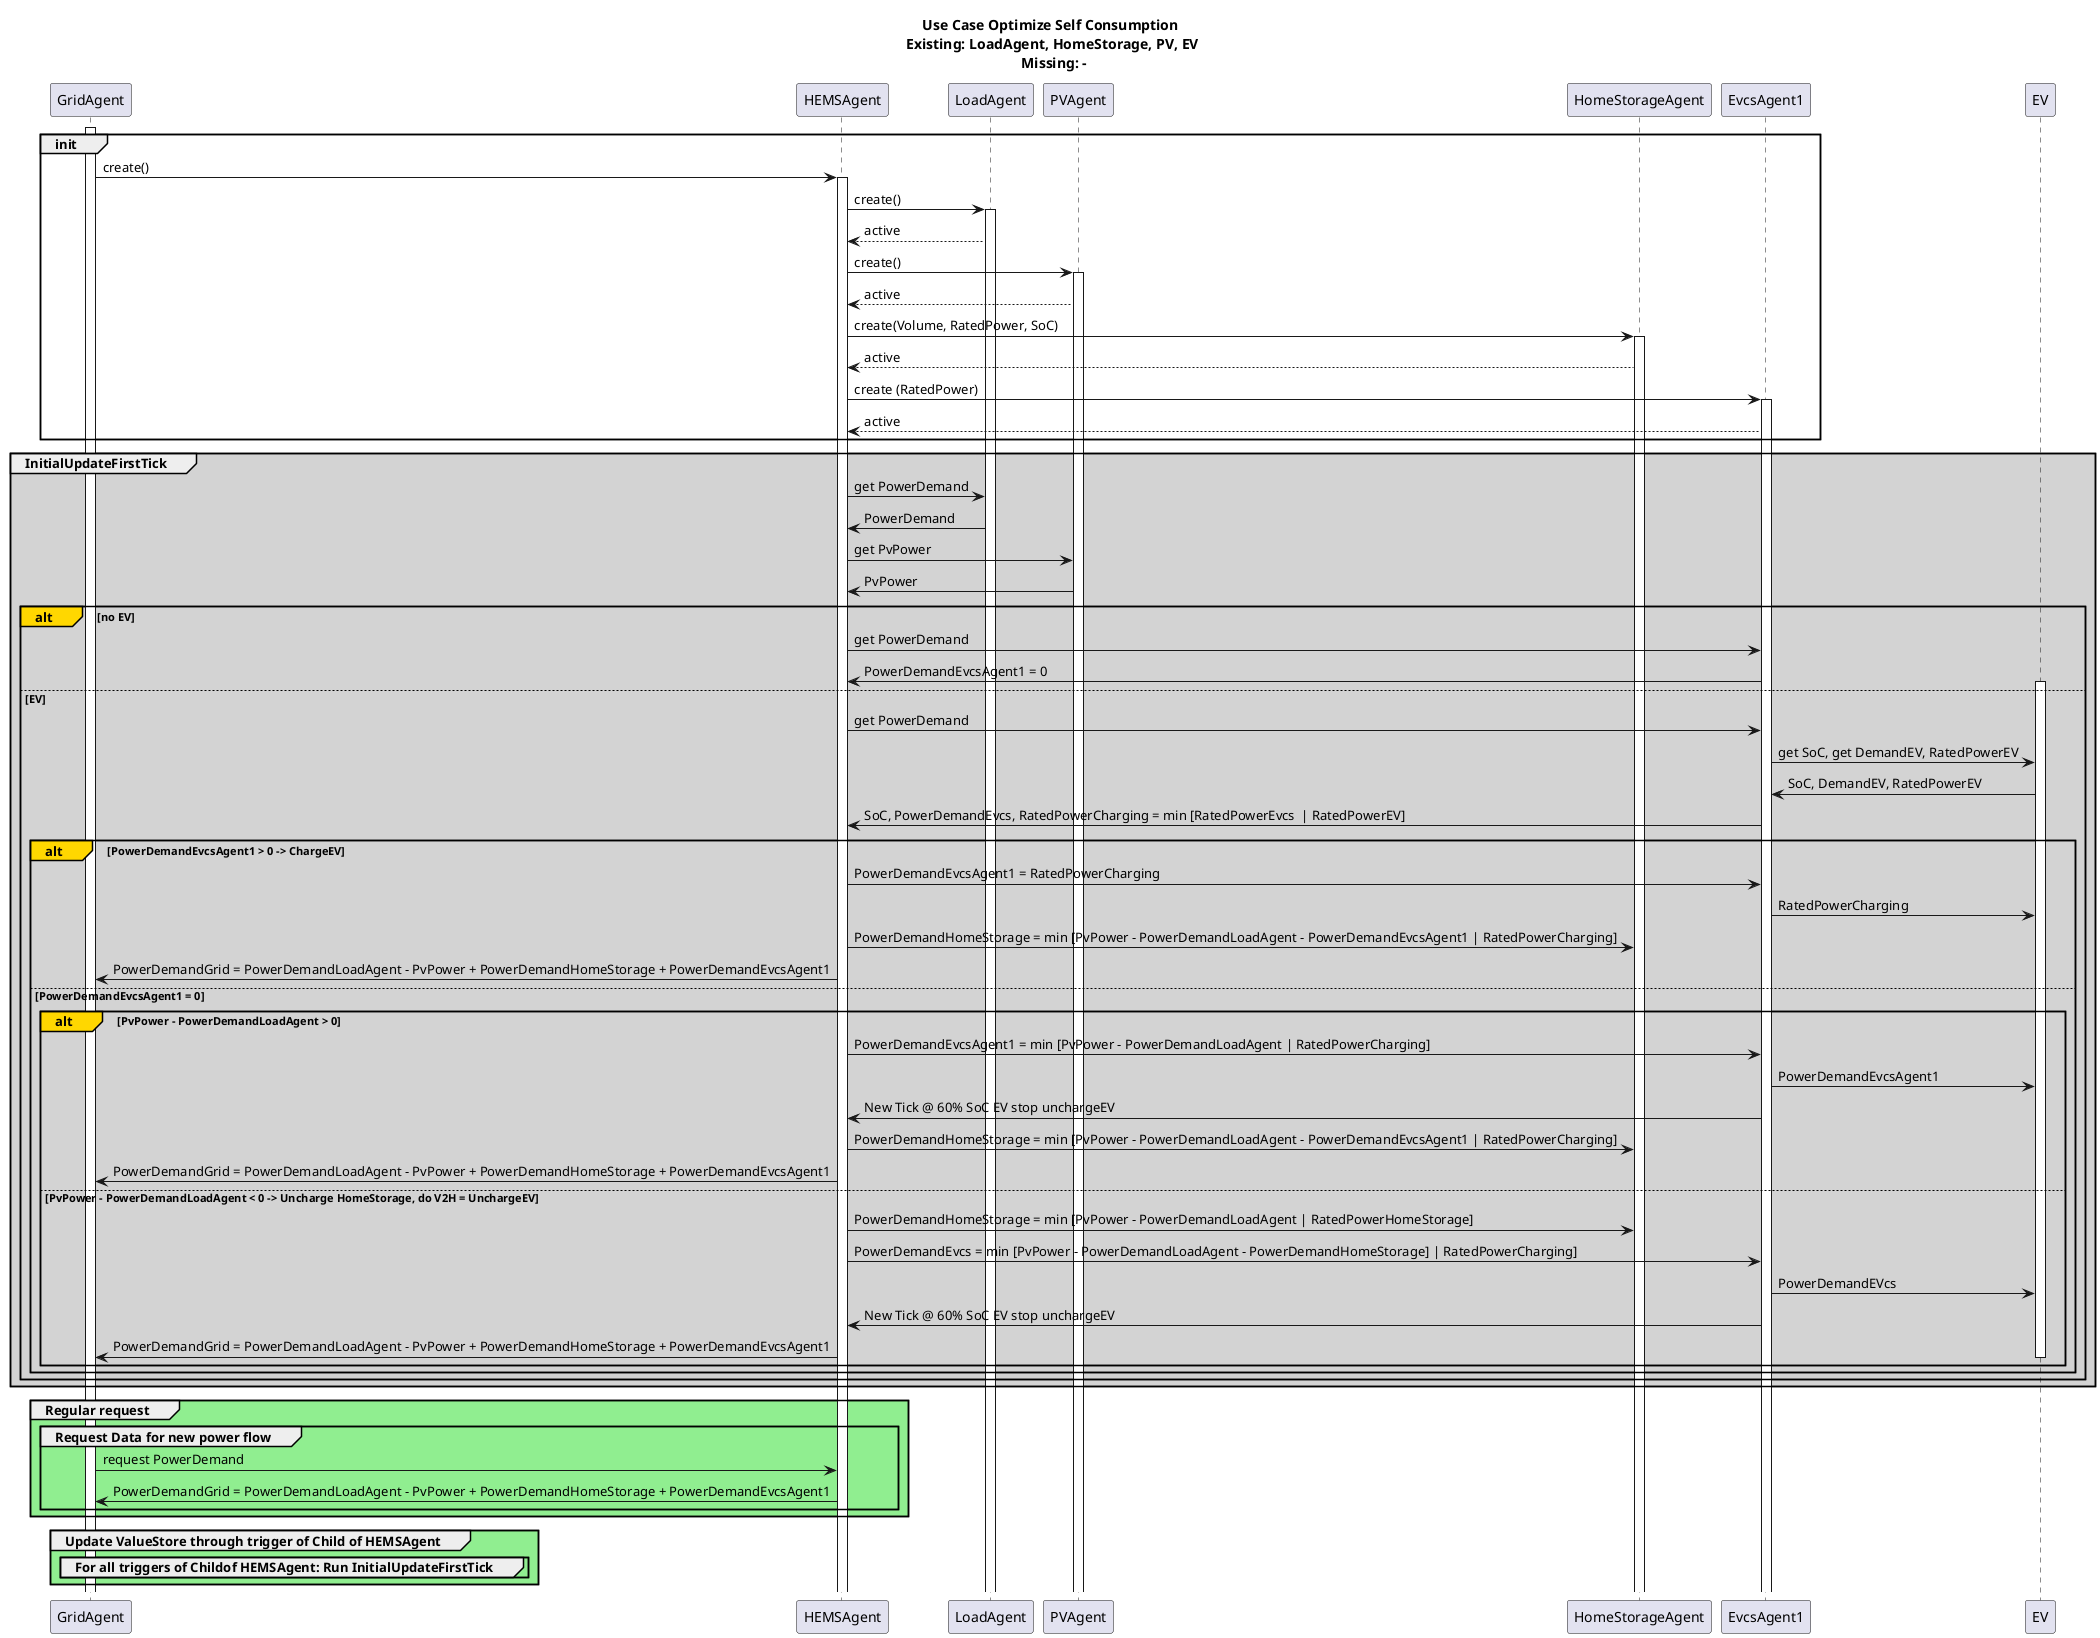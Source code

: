 @startuml
/'


New tick 60% by EvcsAgent not HEMSAgent

todo:
   -
'/
title Use Case Optimize Self Consumption \n Existing: LoadAgent, HomeStorage, PV, EV \n Missing: -
participant GridAgent
participant HEMSAgent
participant LoadAgent
participant PVAgent
participant HomeStorageAgent
participant EvcsAgent1
participant EV
group init
    activate GridAgent
    GridAgent -> HEMSAgent: create()
    activate HEMSAgent

    HEMSAgent -> LoadAgent: create()
        activate LoadAgent
        LoadAgent --> HEMSAgent: active

    HEMSAgent -> PVAgent: create()
        activate PVAgent
        PVAgent --> HEMSAgent: active

    HEMSAgent -> HomeStorageAgent: create(Volume, RatedPower, SoC)
        activate HomeStorageAgent
        HomeStorageAgent --> HEMSAgent: active


    HEMSAgent -> EvcsAgent1: create (RatedPower)
        activate EvcsAgent1
        EvcsAgent1 --> HEMSAgent: active

    end

group #LightGrey InitialUpdateFirstTick

    HEMSAgent -> LoadAgent: get PowerDemand
    LoadAgent -> HEMSAgent: PowerDemand
    HEMSAgent -> PVAgent: get PvPower
    PVAgent -> HEMSAgent: PvPower
    alt#Gold no EV
    HEMSAgent -> EvcsAgent1: get PowerDemand
    EvcsAgent1 -> HEMSAgent: PowerDemandEvcsAgent1 = 0
    else EV
    activate EV
        HEMSAgent -> EvcsAgent1: get PowerDemand
        EvcsAgent1 -> EV: get SoC, get DemandEV, RatedPowerEV
        EV -> EvcsAgent1: SoC, DemandEV, RatedPowerEV
        EvcsAgent1 -> HEMSAgent: SoC, PowerDemandEvcs, RatedPowerCharging = min [RatedPowerEvcs  | RatedPowerEV]
        /' If there is Demand of the EV to be charged, this will be fulfilled at max Power
        '/
        alt#Gold PowerDemandEvcsAgent1 > 0 -> ChargeEV
            HEMSAgent -> EvcsAgent1: PowerDemandEvcsAgent1 = RatedPowerCharging
            EvcsAgent1 -> EV: RatedPowerCharging
            HEMSAgent -> HomeStorageAgent: PowerDemandHomeStorage = min [PvPower - PowerDemandLoadAgent - PowerDemandEvcsAgent1 | RatedPowerCharging]
            HEMSAgent -> GridAgent: PowerDemandGrid = PowerDemandLoadAgent - PvPower + PowerDemandHomeStorage + PowerDemandEvcsAgent1
        /' If there is NO Demand of the EV to be charged,
            if there is more PV then Demand of LoadAgent, EV will be charged with min of PV - DemandLoadAgent or with RatedPowerCharging (Delta to Homestorage or then Feed-in ) till SoC of 60%
            if there is less PV then Demand of LoadAgent, HomeStorage will be uncharged, if this isn't enough to avoid taking power from Grid, EV will be uncharged till SoC !=< 60%
            '/
        else PowerDemandEvcsAgent1 = 0
            alt#Gold PvPower - PowerDemandLoadAgent > 0 /' Soc !< 1 '/
            HEMSAgent -> EvcsAgent1: PowerDemandEvcsAgent1 = min [PvPower - PowerDemandLoadAgent | RatedPowerCharging]
            EvcsAgent1 -> EV: PowerDemandEvcsAgent1
            EvcsAgent1 -> HEMSAgent: New Tick @ 60% SoC EV stop unchargeEV
            HEMSAgent -> HomeStorageAgent: PowerDemandHomeStorage = min [PvPower - PowerDemandLoadAgent - PowerDemandEvcsAgent1 | RatedPowerCharging]
            HEMSAgent -> GridAgent: PowerDemandGrid = PowerDemandLoadAgent - PvPower + PowerDemandHomeStorage + PowerDemandEvcsAgent1
            else PvPower - PowerDemandLoadAgent < 0 -> Uncharge HomeStorage, do V2H = UnchargeEV /' SoC !> 60 '/
            HEMSAgent -> HomeStorageAgent: PowerDemandHomeStorage = min [PvPower - PowerDemandLoadAgent | RatedPowerHomeStorage] /'TODO it's not minimum should be Minimum of Absolute Value, but preserve the direction of energy flow '/
            HEMSAgent -> EvcsAgent1: PowerDemandEvcs = min [PvPower - PowerDemandLoadAgent - PowerDemandHomeStorage] | RatedPowerCharging]
            EvcsAgent1 -> EV: PowerDemandEVcs
            EvcsAgent1 -> HEMSAgent: New Tick @ 60% SoC EV stop unchargeEV
            HEMSAgent -> GridAgent: PowerDemandGrid = PowerDemandLoadAgent - PvPower + PowerDemandHomeStorage + PowerDemandEvcsAgent1
            deactivate EV
            end
        end
    end
    end
group #LightGreen Regular request
    group Request Data for new power flow
        GridAgent -> HEMSAgent: request PowerDemand
        HEMSAgent -> GridAgent: PowerDemandGrid = PowerDemandLoadAgent - PvPower + PowerDemandHomeStorage + PowerDemandEvcsAgent1
    end
    end
group #LightGreen Update ValueStore through trigger of Child of HEMSAgent
    group For all triggers of Childof HEMSAgent: Run InitialUpdateFirstTick
    end
end

@enduml



